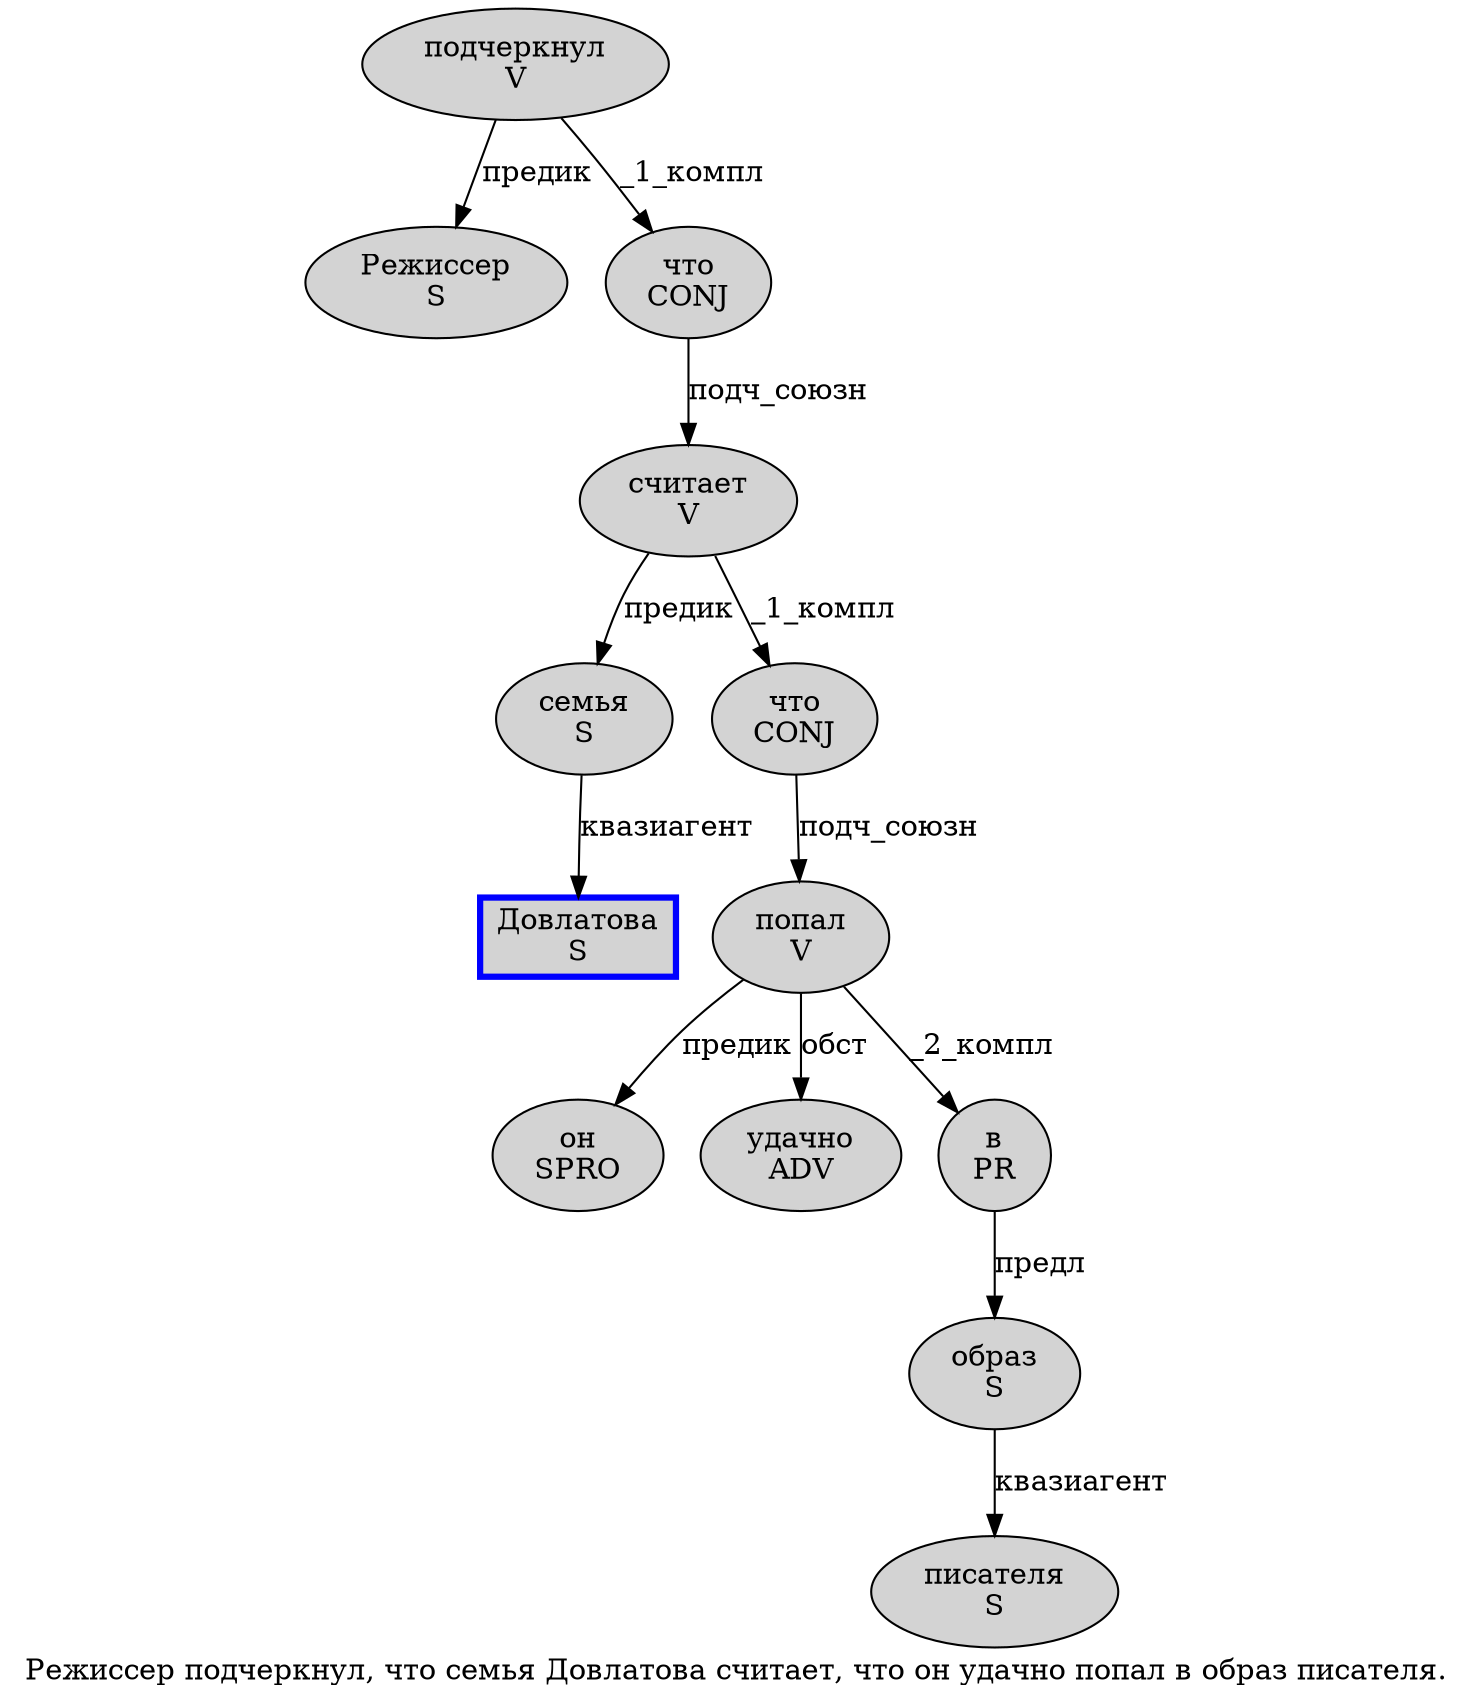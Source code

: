digraph SENTENCE_1115 {
	graph [label="Режиссер подчеркнул, что семья Довлатова считает, что он удачно попал в образ писателя."]
	node [style=filled]
		0 [label="Режиссер
S" color="" fillcolor=lightgray penwidth=1 shape=ellipse]
		1 [label="подчеркнул
V" color="" fillcolor=lightgray penwidth=1 shape=ellipse]
		3 [label="что
CONJ" color="" fillcolor=lightgray penwidth=1 shape=ellipse]
		4 [label="семья
S" color="" fillcolor=lightgray penwidth=1 shape=ellipse]
		5 [label="Довлатова
S" color=blue fillcolor=lightgray penwidth=3 shape=box]
		6 [label="считает
V" color="" fillcolor=lightgray penwidth=1 shape=ellipse]
		8 [label="что
CONJ" color="" fillcolor=lightgray penwidth=1 shape=ellipse]
		9 [label="он
SPRO" color="" fillcolor=lightgray penwidth=1 shape=ellipse]
		10 [label="удачно
ADV" color="" fillcolor=lightgray penwidth=1 shape=ellipse]
		11 [label="попал
V" color="" fillcolor=lightgray penwidth=1 shape=ellipse]
		12 [label="в
PR" color="" fillcolor=lightgray penwidth=1 shape=ellipse]
		13 [label="образ
S" color="" fillcolor=lightgray penwidth=1 shape=ellipse]
		14 [label="писателя
S" color="" fillcolor=lightgray penwidth=1 shape=ellipse]
			11 -> 9 [label="предик"]
			11 -> 10 [label="обст"]
			11 -> 12 [label="_2_компл"]
			13 -> 14 [label="квазиагент"]
			4 -> 5 [label="квазиагент"]
			6 -> 4 [label="предик"]
			6 -> 8 [label="_1_компл"]
			12 -> 13 [label="предл"]
			3 -> 6 [label="подч_союзн"]
			1 -> 0 [label="предик"]
			1 -> 3 [label="_1_компл"]
			8 -> 11 [label="подч_союзн"]
}